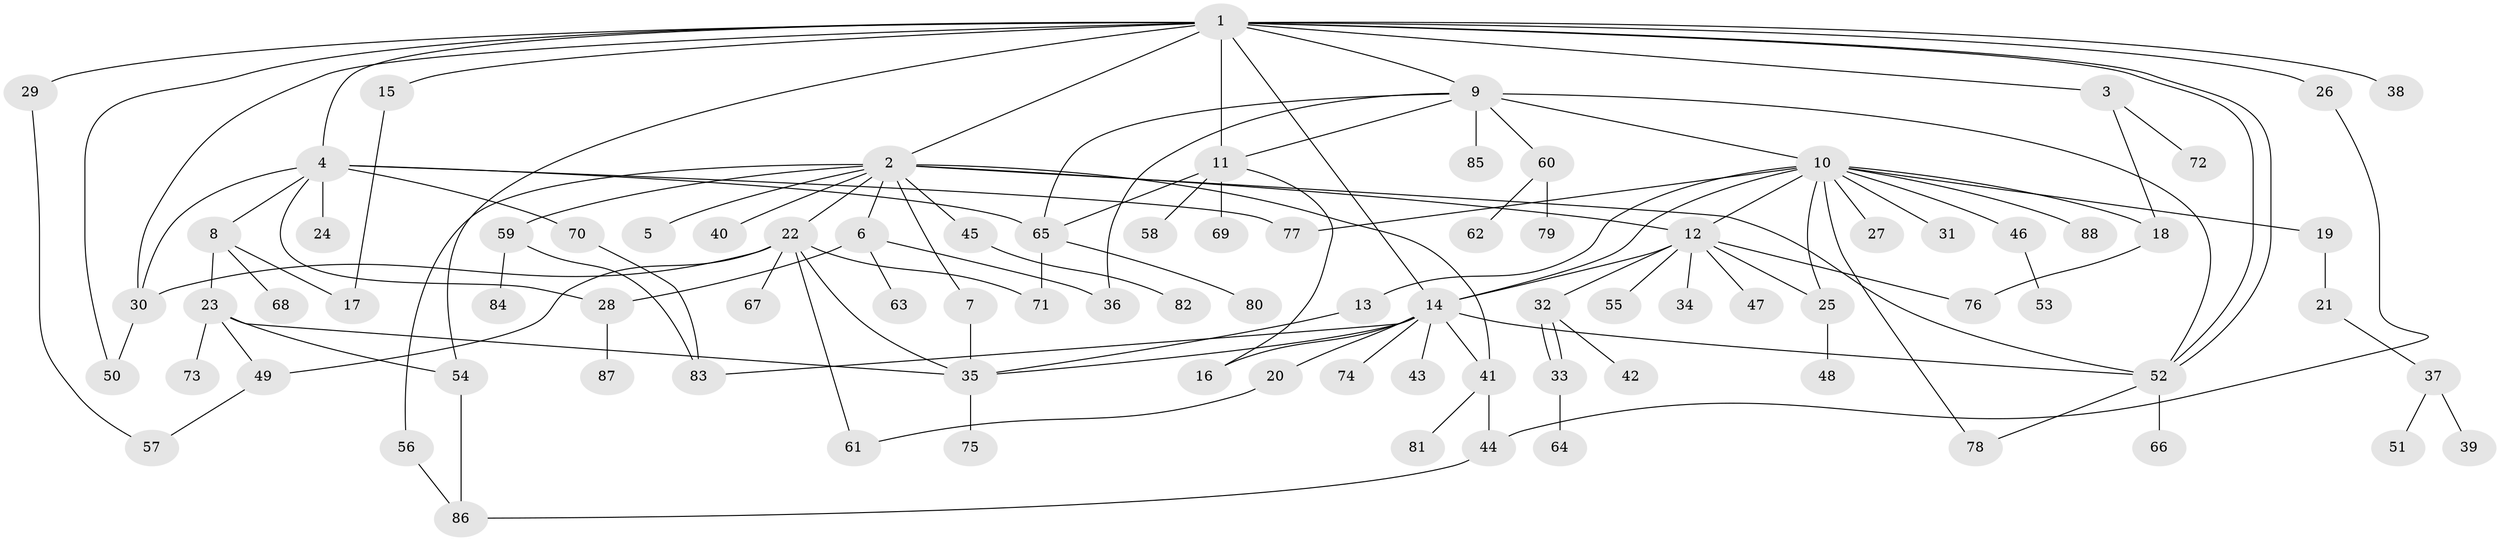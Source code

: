 // coarse degree distribution, {17: 0.016129032258064516, 12: 0.03225806451612903, 2: 0.3064516129032258, 8: 0.03225806451612903, 1: 0.3709677419354839, 3: 0.0967741935483871, 4: 0.04838709677419355, 7: 0.03225806451612903, 11: 0.016129032258064516, 6: 0.03225806451612903, 5: 0.016129032258064516}
// Generated by graph-tools (version 1.1) at 2025/23/03/03/25 07:23:50]
// undirected, 88 vertices, 125 edges
graph export_dot {
graph [start="1"]
  node [color=gray90,style=filled];
  1;
  2;
  3;
  4;
  5;
  6;
  7;
  8;
  9;
  10;
  11;
  12;
  13;
  14;
  15;
  16;
  17;
  18;
  19;
  20;
  21;
  22;
  23;
  24;
  25;
  26;
  27;
  28;
  29;
  30;
  31;
  32;
  33;
  34;
  35;
  36;
  37;
  38;
  39;
  40;
  41;
  42;
  43;
  44;
  45;
  46;
  47;
  48;
  49;
  50;
  51;
  52;
  53;
  54;
  55;
  56;
  57;
  58;
  59;
  60;
  61;
  62;
  63;
  64;
  65;
  66;
  67;
  68;
  69;
  70;
  71;
  72;
  73;
  74;
  75;
  76;
  77;
  78;
  79;
  80;
  81;
  82;
  83;
  84;
  85;
  86;
  87;
  88;
  1 -- 2;
  1 -- 3;
  1 -- 4;
  1 -- 9;
  1 -- 11;
  1 -- 14;
  1 -- 15;
  1 -- 26;
  1 -- 29;
  1 -- 30;
  1 -- 38;
  1 -- 50;
  1 -- 52;
  1 -- 52;
  1 -- 54;
  2 -- 5;
  2 -- 6;
  2 -- 7;
  2 -- 12;
  2 -- 22;
  2 -- 40;
  2 -- 41;
  2 -- 45;
  2 -- 52;
  2 -- 56;
  2 -- 59;
  3 -- 18;
  3 -- 72;
  4 -- 8;
  4 -- 24;
  4 -- 28;
  4 -- 30;
  4 -- 65;
  4 -- 70;
  4 -- 77;
  6 -- 28;
  6 -- 36;
  6 -- 63;
  7 -- 35;
  8 -- 17;
  8 -- 23;
  8 -- 68;
  9 -- 10;
  9 -- 11;
  9 -- 36;
  9 -- 52;
  9 -- 60;
  9 -- 65;
  9 -- 85;
  10 -- 12;
  10 -- 13;
  10 -- 14;
  10 -- 18;
  10 -- 19;
  10 -- 25;
  10 -- 27;
  10 -- 31;
  10 -- 46;
  10 -- 77;
  10 -- 78;
  10 -- 88;
  11 -- 16;
  11 -- 58;
  11 -- 65;
  11 -- 69;
  12 -- 14;
  12 -- 25;
  12 -- 32;
  12 -- 34;
  12 -- 47;
  12 -- 55;
  12 -- 76;
  13 -- 35;
  14 -- 16;
  14 -- 20;
  14 -- 35;
  14 -- 41;
  14 -- 43;
  14 -- 52;
  14 -- 74;
  14 -- 83;
  15 -- 17;
  18 -- 76;
  19 -- 21;
  20 -- 61;
  21 -- 37;
  22 -- 30;
  22 -- 35;
  22 -- 49;
  22 -- 61;
  22 -- 67;
  22 -- 71;
  23 -- 35;
  23 -- 49;
  23 -- 54;
  23 -- 73;
  25 -- 48;
  26 -- 44;
  28 -- 87;
  29 -- 57;
  30 -- 50;
  32 -- 33;
  32 -- 33;
  32 -- 42;
  33 -- 64;
  35 -- 75;
  37 -- 39;
  37 -- 51;
  41 -- 44;
  41 -- 81;
  44 -- 86;
  45 -- 82;
  46 -- 53;
  49 -- 57;
  52 -- 66;
  52 -- 78;
  54 -- 86;
  56 -- 86;
  59 -- 83;
  59 -- 84;
  60 -- 62;
  60 -- 79;
  65 -- 71;
  65 -- 80;
  70 -- 83;
}
